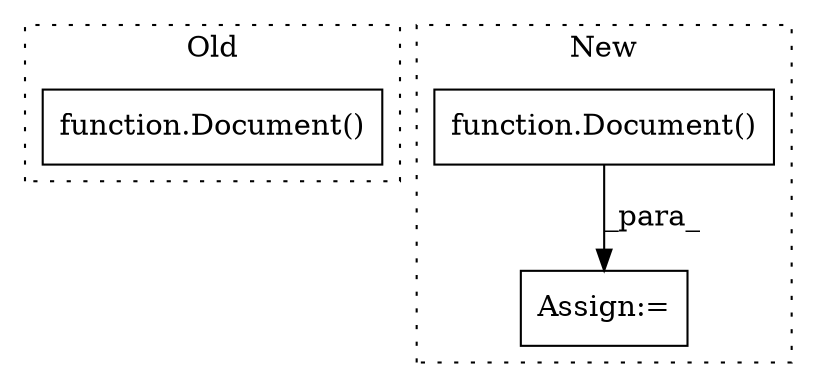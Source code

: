 digraph G {
subgraph cluster0 {
1 [label="function.Document()" a="75" s="1609" l="25" shape="box"];
label = "Old";
style="dotted";
}
subgraph cluster1 {
2 [label="function.Document()" a="75" s="2285,2300" l="9,1" shape="box"];
3 [label="Assign:=" a="68" s="2581" l="3" shape="box"];
label = "New";
style="dotted";
}
2 -> 3 [label="_para_"];
}